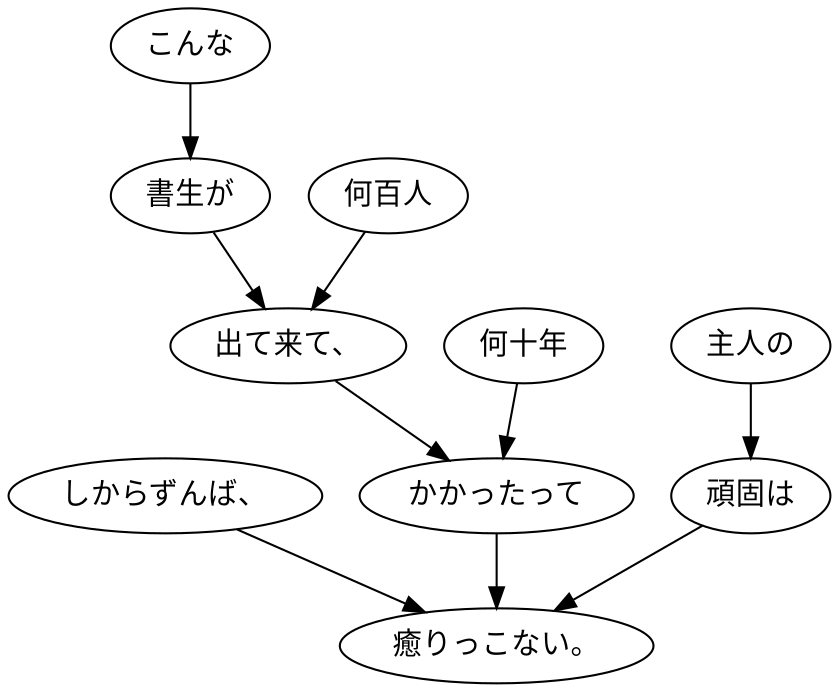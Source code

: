digraph graph4491 {
	node0 [label="しからずんば、"];
	node1 [label="こんな"];
	node2 [label="書生が"];
	node3 [label="何百人"];
	node4 [label="出て来て、"];
	node5 [label="何十年"];
	node6 [label="かかったって"];
	node7 [label="主人の"];
	node8 [label="頑固は"];
	node9 [label="癒りっこない。"];
	node0 -> node9;
	node1 -> node2;
	node2 -> node4;
	node3 -> node4;
	node4 -> node6;
	node5 -> node6;
	node6 -> node9;
	node7 -> node8;
	node8 -> node9;
}
